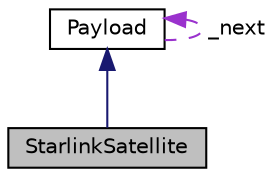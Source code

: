 digraph "StarlinkSatellite"
{
 // LATEX_PDF_SIZE
  edge [fontname="Helvetica",fontsize="10",labelfontname="Helvetica",labelfontsize="10"];
  node [fontname="Helvetica",fontsize="10",shape=record];
  Node1 [label="StarlinkSatellite",height=0.2,width=0.4,color="black", fillcolor="grey75", style="filled", fontcolor="black",tooltip="The StarlinkSatellite class. This class is used for the StarlinkSatellites that will become part of t..."];
  Node2 -> Node1 [dir="back",color="midnightblue",fontsize="10",style="solid"];
  Node2 [label="Payload",height=0.2,width=0.4,color="black", fillcolor="white", style="filled",URL="$classPayload.html",tooltip=" "];
  Node2 -> Node2 [dir="back",color="darkorchid3",fontsize="10",style="dashed",label=" _next" ];
}
